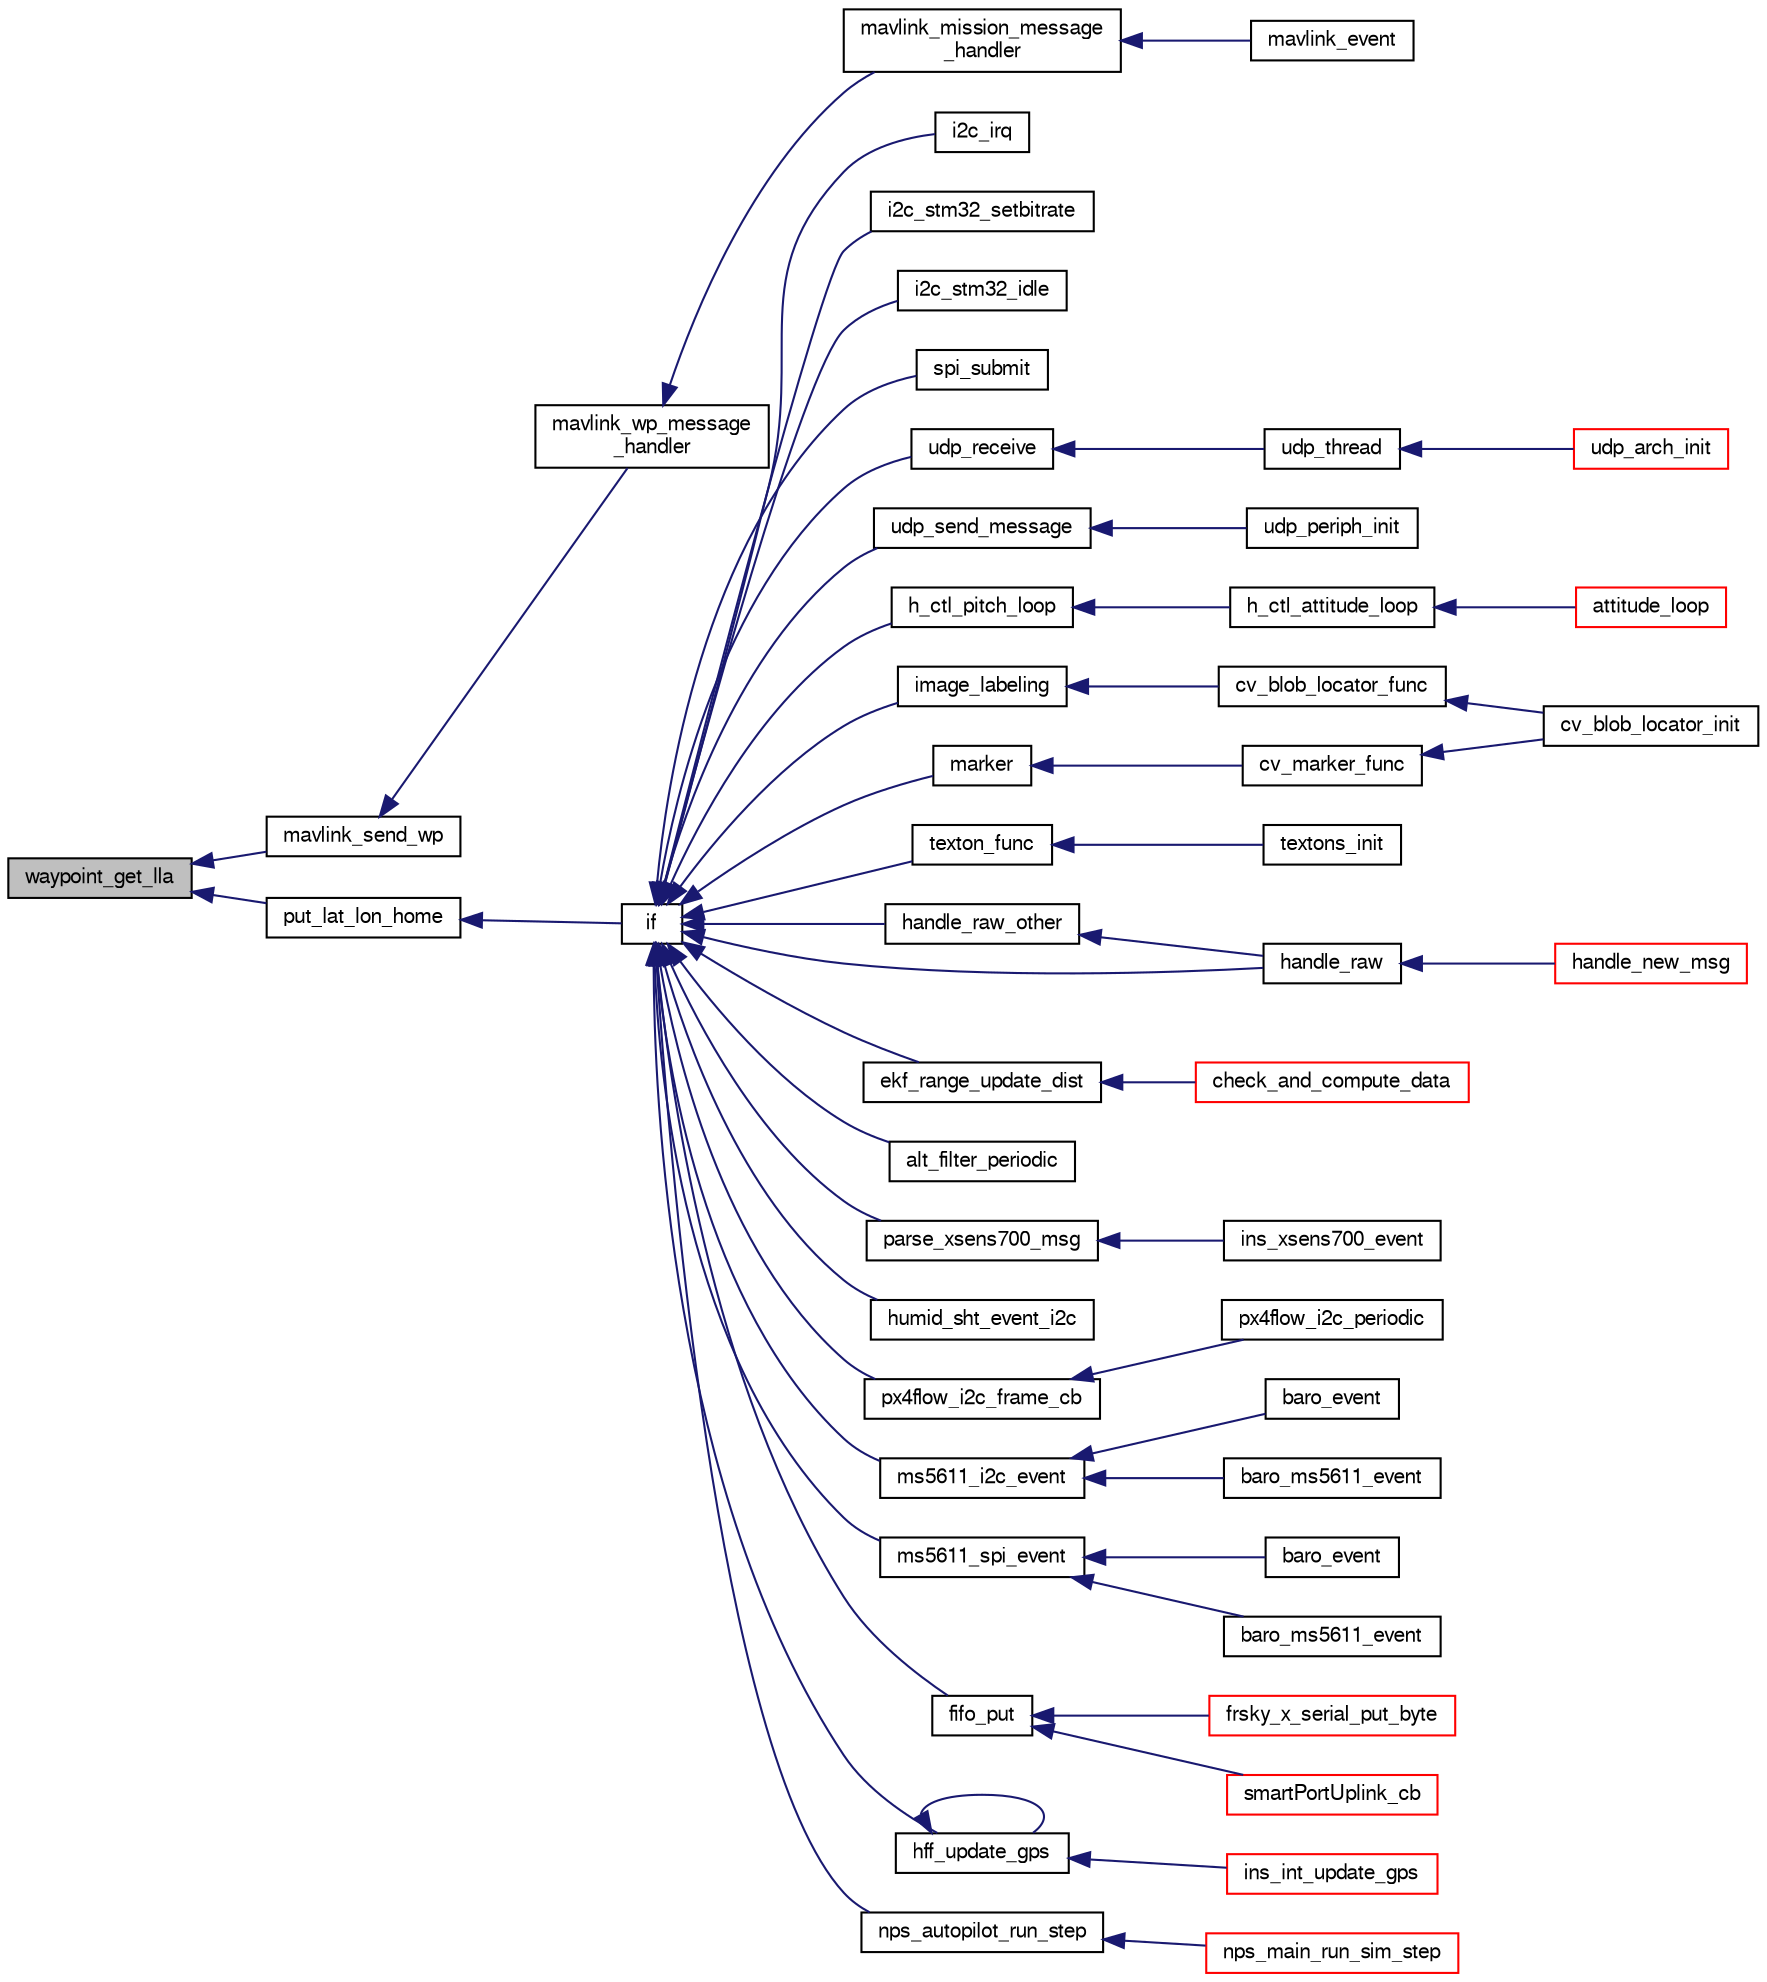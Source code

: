 digraph "waypoint_get_lla"
{
  edge [fontname="FreeSans",fontsize="10",labelfontname="FreeSans",labelfontsize="10"];
  node [fontname="FreeSans",fontsize="10",shape=record];
  rankdir="LR";
  Node1 [label="waypoint_get_lla",height=0.2,width=0.4,color="black", fillcolor="grey75", style="filled", fontcolor="black"];
  Node1 -> Node2 [dir="back",color="midnightblue",fontsize="10",style="solid",fontname="FreeSans"];
  Node2 [label="mavlink_send_wp",height=0.2,width=0.4,color="black", fillcolor="white", style="filled",URL="$modules_2datalink_2missionlib_2waypoints_8c.html#a21891c55017fec0be57dc9e4e3ee73a7"];
  Node2 -> Node3 [dir="back",color="midnightblue",fontsize="10",style="solid",fontname="FreeSans"];
  Node3 [label="mavlink_wp_message\l_handler",height=0.2,width=0.4,color="black", fillcolor="white", style="filled",URL="$modules_2datalink_2missionlib_2waypoints_8h.html#a632dcb46c33f5cf3726652ee477ff9bc"];
  Node3 -> Node4 [dir="back",color="midnightblue",fontsize="10",style="solid",fontname="FreeSans"];
  Node4 [label="mavlink_mission_message\l_handler",height=0.2,width=0.4,color="black", fillcolor="white", style="filled",URL="$mission__manager_8h.html#a68ddd91a505c2317c818d632a2009304"];
  Node4 -> Node5 [dir="back",color="midnightblue",fontsize="10",style="solid",fontname="FreeSans"];
  Node5 [label="mavlink_event",height=0.2,width=0.4,color="black", fillcolor="white", style="filled",URL="$mavlink_8h.html#aca06c0aea877a0d9c57a5e16cee711d7",tooltip="Event MAVLink calls. "];
  Node1 -> Node6 [dir="back",color="midnightblue",fontsize="10",style="solid",fontname="FreeSans"];
  Node6 [label="put_lat_lon_home",height=0.2,width=0.4,color="black", fillcolor="white", style="filled",URL="$e__identification__fr_8c.html#ab86f66c5c2a551aabe930fff3a5120d3"];
  Node6 -> Node7 [dir="back",color="midnightblue",fontsize="10",style="solid",fontname="FreeSans"];
  Node7 [label="if",height=0.2,width=0.4,color="black", fillcolor="white", style="filled",URL="$e__identification__fr_8c.html#a92cffae21318c1d983c63f3afa2a8d87"];
  Node7 -> Node8 [dir="back",color="midnightblue",fontsize="10",style="solid",fontname="FreeSans"];
  Node8 [label="i2c_irq",height=0.2,width=0.4,color="black", fillcolor="white", style="filled",URL="$stm32_2mcu__periph_2i2c__arch_8c.html#a9cdca4a1beda37ad7a9a7087252b6bbf"];
  Node7 -> Node9 [dir="back",color="midnightblue",fontsize="10",style="solid",fontname="FreeSans"];
  Node9 [label="i2c_stm32_setbitrate",height=0.2,width=0.4,color="black", fillcolor="white", style="filled",URL="$stm32_2mcu__periph_2i2c__arch_8c.html#af6c16ded89419dcadd6d658416e9f55c"];
  Node7 -> Node10 [dir="back",color="midnightblue",fontsize="10",style="solid",fontname="FreeSans"];
  Node10 [label="i2c_stm32_idle",height=0.2,width=0.4,color="black", fillcolor="white", style="filled",URL="$stm32_2mcu__periph_2i2c__arch_8c.html#ab9e5bad12034eb78fc98e86032eb938c"];
  Node7 -> Node11 [dir="back",color="midnightblue",fontsize="10",style="solid",fontname="FreeSans"];
  Node11 [label="spi_submit",height=0.2,width=0.4,color="black", fillcolor="white", style="filled",URL="$group__spi.html#ga5d383931766cb373ebad0b8bc26d439d",tooltip="Submit a spi transaction. "];
  Node7 -> Node12 [dir="back",color="midnightblue",fontsize="10",style="solid",fontname="FreeSans"];
  Node12 [label="udp_receive",height=0.2,width=0.4,color="black", fillcolor="white", style="filled",URL="$udp_8h.html#a23264d73f7cf6197c139bf6841da1ee2",tooltip="Read bytes from UDP. "];
  Node12 -> Node13 [dir="back",color="midnightblue",fontsize="10",style="solid",fontname="FreeSans"];
  Node13 [label="udp_thread",height=0.2,width=0.4,color="black", fillcolor="white", style="filled",URL="$linux_2mcu__periph_2udp__arch_8c.html#a4228ab15648ebad6b74132335c63635e",tooltip="check for new udp packets to receive or send. "];
  Node13 -> Node14 [dir="back",color="midnightblue",fontsize="10",style="solid",fontname="FreeSans"];
  Node14 [label="udp_arch_init",height=0.2,width=0.4,color="red", fillcolor="white", style="filled",URL="$sim_2mcu__periph_2udp__arch_8h.html#a665732768aad2a0f4b0a396d96485cc2"];
  Node7 -> Node15 [dir="back",color="midnightblue",fontsize="10",style="solid",fontname="FreeSans"];
  Node15 [label="udp_send_message",height=0.2,width=0.4,color="black", fillcolor="white", style="filled",URL="$udp_8h.html#acd1365113847d9c844e256228443af2d",tooltip="Send a message. "];
  Node15 -> Node16 [dir="back",color="midnightblue",fontsize="10",style="solid",fontname="FreeSans"];
  Node16 [label="udp_periph_init",height=0.2,width=0.4,color="black", fillcolor="white", style="filled",URL="$udp_8h.html#a1f1d82b302692d0e1c6b01db1b03f6ea",tooltip="Initialize the UDP peripheral. "];
  Node7 -> Node17 [dir="back",color="midnightblue",fontsize="10",style="solid",fontname="FreeSans"];
  Node17 [label="h_ctl_pitch_loop",height=0.2,width=0.4,color="black", fillcolor="white", style="filled",URL="$stabilization__adaptive_8c.html#a10c9851e192217d5a4e7b6dc98e16c2d"];
  Node17 -> Node18 [dir="back",color="midnightblue",fontsize="10",style="solid",fontname="FreeSans"];
  Node18 [label="h_ctl_attitude_loop",height=0.2,width=0.4,color="black", fillcolor="white", style="filled",URL="$fixedwing_2stabilization_2stabilization__attitude_8h.html#a86f0d47644538be1345aab19c7dc3de4"];
  Node18 -> Node19 [dir="back",color="midnightblue",fontsize="10",style="solid",fontname="FreeSans"];
  Node19 [label="attitude_loop",height=0.2,width=0.4,color="red", fillcolor="white", style="filled",URL="$fixedwing_2autopilot__static_8h.html#a315546d9034361bbc6970b3792dc8b67"];
  Node7 -> Node20 [dir="back",color="midnightblue",fontsize="10",style="solid",fontname="FreeSans"];
  Node20 [label="image_labeling",height=0.2,width=0.4,color="black", fillcolor="white", style="filled",URL="$blob__finder_8h.html#a4394ddcfee7f3a3c1ff870b038b2883b"];
  Node20 -> Node21 [dir="back",color="midnightblue",fontsize="10",style="solid",fontname="FreeSans"];
  Node21 [label="cv_blob_locator_func",height=0.2,width=0.4,color="black", fillcolor="white", style="filled",URL="$cv__blob__locator_8c.html#a922c40d2a25e1519548f0d62094d13e0"];
  Node21 -> Node22 [dir="back",color="midnightblue",fontsize="10",style="solid",fontname="FreeSans"];
  Node22 [label="cv_blob_locator_init",height=0.2,width=0.4,color="black", fillcolor="white", style="filled",URL="$cv__blob__locator_8h.html#a03040f93fee504200fd409c45f488e4d"];
  Node7 -> Node23 [dir="back",color="midnightblue",fontsize="10",style="solid",fontname="FreeSans"];
  Node23 [label="marker",height=0.2,width=0.4,color="black", fillcolor="white", style="filled",URL="$imavmarker_8h.html#aafa443822c1c72b0735f92c4656eb669"];
  Node23 -> Node24 [dir="back",color="midnightblue",fontsize="10",style="solid",fontname="FreeSans"];
  Node24 [label="cv_marker_func",height=0.2,width=0.4,color="black", fillcolor="white", style="filled",URL="$cv__blob__locator_8c.html#a095162a58d6a269d84029f8a17a1d359"];
  Node24 -> Node22 [dir="back",color="midnightblue",fontsize="10",style="solid",fontname="FreeSans"];
  Node7 -> Node25 [dir="back",color="midnightblue",fontsize="10",style="solid",fontname="FreeSans"];
  Node25 [label="texton_func",height=0.2,width=0.4,color="black", fillcolor="white", style="filled",URL="$textons_8c.html#a5a28ef29bd02e895d11d195fc565526f",tooltip="Main texton processing function that first either loads or learns a dictionary and then extracts the ..."];
  Node25 -> Node26 [dir="back",color="midnightblue",fontsize="10",style="solid",fontname="FreeSans"];
  Node26 [label="textons_init",height=0.2,width=0.4,color="black", fillcolor="white", style="filled",URL="$textons_8h.html#ac363e3fda520a9cc84e35d929f01d62d",tooltip="Initialize. "];
  Node7 -> Node27 [dir="back",color="midnightblue",fontsize="10",style="solid",fontname="FreeSans"];
  Node27 [label="handle_raw_other",height=0.2,width=0.4,color="black", fillcolor="white", style="filled",URL="$syslink__dl_8c.html#aa429086c6c98ffa95fdb0381e67b1285",tooltip="Handle various raw messages. "];
  Node27 -> Node28 [dir="back",color="midnightblue",fontsize="10",style="solid",fontname="FreeSans"];
  Node28 [label="handle_raw",height=0.2,width=0.4,color="black", fillcolor="white", style="filled",URL="$syslink__dl_8c.html#a9a5fcd9b15a63e5311c8ff49c6f95bb8",tooltip="Handle raw datalink. "];
  Node28 -> Node29 [dir="back",color="midnightblue",fontsize="10",style="solid",fontname="FreeSans"];
  Node29 [label="handle_new_msg",height=0.2,width=0.4,color="red", fillcolor="white", style="filled",URL="$syslink__dl_8c.html#a665fd9a99b5fbbbff1c98a97f1742665",tooltip="New RX message. "];
  Node7 -> Node28 [dir="back",color="midnightblue",fontsize="10",style="solid",fontname="FreeSans"];
  Node7 -> Node30 [dir="back",color="midnightblue",fontsize="10",style="solid",fontname="FreeSans"];
  Node30 [label="ekf_range_update_dist",height=0.2,width=0.4,color="black", fillcolor="white", style="filled",URL="$ekf__range_8h.html#a6778974be3a678696790a30c04315a72",tooltip="Update step based on each new distance data. "];
  Node30 -> Node31 [dir="back",color="midnightblue",fontsize="10",style="solid",fontname="FreeSans"];
  Node31 [label="check_and_compute_data",height=0.2,width=0.4,color="red", fillcolor="white", style="filled",URL="$dw1000__arduino_8c.html#a61ebb26ab28d54f27878ffeb87febfe9",tooltip="check new data and compute with the proper algorithm "];
  Node7 -> Node32 [dir="back",color="midnightblue",fontsize="10",style="solid",fontname="FreeSans"];
  Node32 [label="alt_filter_periodic",height=0.2,width=0.4,color="black", fillcolor="white", style="filled",URL="$alt__filter_8h.html#acb1c5bf01229d55cd2a7542a49e37ec8"];
  Node7 -> Node33 [dir="back",color="midnightblue",fontsize="10",style="solid",fontname="FreeSans"];
  Node33 [label="parse_xsens700_msg",height=0.2,width=0.4,color="black", fillcolor="white", style="filled",URL="$xsens700_8h.html#ac2454e953f536da139df3af77095c560"];
  Node33 -> Node34 [dir="back",color="midnightblue",fontsize="10",style="solid",fontname="FreeSans"];
  Node34 [label="ins_xsens700_event",height=0.2,width=0.4,color="black", fillcolor="white", style="filled",URL="$ins__xsens700_8h.html#af5b103447ab6c24b2ad38714d258b262"];
  Node7 -> Node35 [dir="back",color="midnightblue",fontsize="10",style="solid",fontname="FreeSans"];
  Node35 [label="humid_sht_event_i2c",height=0.2,width=0.4,color="black", fillcolor="white", style="filled",URL="$humid__sht__i2c_8h.html#a9250bbec811cdbcc7c024e084dacc33f"];
  Node7 -> Node36 [dir="back",color="midnightblue",fontsize="10",style="solid",fontname="FreeSans"];
  Node36 [label="px4flow_i2c_frame_cb",height=0.2,width=0.4,color="black", fillcolor="white", style="filled",URL="$px4flow__i2c_8c.html#ad7e1980e7d9d597a3902d1fb1bcb19b9",tooltip="Propagate optical flow information. "];
  Node36 -> Node37 [dir="back",color="midnightblue",fontsize="10",style="solid",fontname="FreeSans"];
  Node37 [label="px4flow_i2c_periodic",height=0.2,width=0.4,color="black", fillcolor="white", style="filled",URL="$px4flow__i2c_8h.html#a4d95252752186b0b1e437955c7eeea8b",tooltip="Poll px4flow for data 152 i2c frames are created per second, so the PX4FLOW can be polled at up to 15..."];
  Node7 -> Node38 [dir="back",color="midnightblue",fontsize="10",style="solid",fontname="FreeSans"];
  Node38 [label="ms5611_i2c_event",height=0.2,width=0.4,color="black", fillcolor="white", style="filled",URL="$ms5611__i2c_8h.html#a14e55ee13fb38c32b8c0bb6146695ca9"];
  Node38 -> Node39 [dir="back",color="midnightblue",fontsize="10",style="solid",fontname="FreeSans"];
  Node39 [label="baro_event",height=0.2,width=0.4,color="black", fillcolor="white", style="filled",URL="$tawaki_2baro__board_8h.html#a35cf6cc4a308999840a583900a3d35ff"];
  Node38 -> Node40 [dir="back",color="midnightblue",fontsize="10",style="solid",fontname="FreeSans"];
  Node40 [label="baro_ms5611_event",height=0.2,width=0.4,color="black", fillcolor="white", style="filled",URL="$baro__ms5611__spi_8h.html#afd15b3c514cb6c7763b0db2788665185"];
  Node7 -> Node41 [dir="back",color="midnightblue",fontsize="10",style="solid",fontname="FreeSans"];
  Node41 [label="ms5611_spi_event",height=0.2,width=0.4,color="black", fillcolor="white", style="filled",URL="$ms5611__spi_8h.html#a7b23274ad291a9e686044d66f378d91d"];
  Node41 -> Node42 [dir="back",color="midnightblue",fontsize="10",style="solid",fontname="FreeSans"];
  Node42 [label="baro_event",height=0.2,width=0.4,color="black", fillcolor="white", style="filled",URL="$baro__board__ms5611__spi_8c.html#a35cf6cc4a308999840a583900a3d35ff"];
  Node41 -> Node43 [dir="back",color="midnightblue",fontsize="10",style="solid",fontname="FreeSans"];
  Node43 [label="baro_ms5611_event",height=0.2,width=0.4,color="black", fillcolor="white", style="filled",URL="$baro__ms5611__spi_8c.html#afd15b3c514cb6c7763b0db2788665185"];
  Node7 -> Node44 [dir="back",color="midnightblue",fontsize="10",style="solid",fontname="FreeSans"];
  Node44 [label="fifo_put",height=0.2,width=0.4,color="black", fillcolor="white", style="filled",URL="$frsky__x_8c.html#ae3001fd8504f8ad30ee40a958da7bf0c"];
  Node44 -> Node45 [dir="back",color="midnightblue",fontsize="10",style="solid",fontname="FreeSans"];
  Node45 [label="frsky_x_serial_put_byte",height=0.2,width=0.4,color="red", fillcolor="white", style="filled",URL="$frsky__x_8c.html#adfc11fb9defc0b2418edb24b1fa921cf"];
  Node44 -> Node46 [dir="back",color="midnightblue",fontsize="10",style="solid",fontname="FreeSans"];
  Node46 [label="smartPortUplink_cb",height=0.2,width=0.4,color="red", fillcolor="white", style="filled",URL="$frsky__x_8c.html#ac745280f849c2fc887d6a00050e20aeb"];
  Node7 -> Node47 [dir="back",color="midnightblue",fontsize="10",style="solid",fontname="FreeSans"];
  Node47 [label="hff_update_gps",height=0.2,width=0.4,color="black", fillcolor="white", style="filled",URL="$hf__float_8h.html#a72f310874029d3bec298c7161601a57e"];
  Node47 -> Node47 [dir="back",color="midnightblue",fontsize="10",style="solid",fontname="FreeSans"];
  Node47 -> Node48 [dir="back",color="midnightblue",fontsize="10",style="solid",fontname="FreeSans"];
  Node48 [label="ins_int_update_gps",height=0.2,width=0.4,color="red", fillcolor="white", style="filled",URL="$ins__int_8h.html#a54df8c17ccf7a20d6ca09ad0b8f45db3"];
  Node7 -> Node49 [dir="back",color="midnightblue",fontsize="10",style="solid",fontname="FreeSans"];
  Node49 [label="nps_autopilot_run_step",height=0.2,width=0.4,color="black", fillcolor="white", style="filled",URL="$nps__autopilot__rotorcraft_8c.html#a12870aaa609d4860004be3cec4c8cf2a"];
  Node49 -> Node50 [dir="back",color="midnightblue",fontsize="10",style="solid",fontname="FreeSans"];
  Node50 [label="nps_main_run_sim_step",height=0.2,width=0.4,color="red", fillcolor="white", style="filled",URL="$nps__main__sitl_8c.html#a9a080385e191a932860731e6f511c775"];
}
